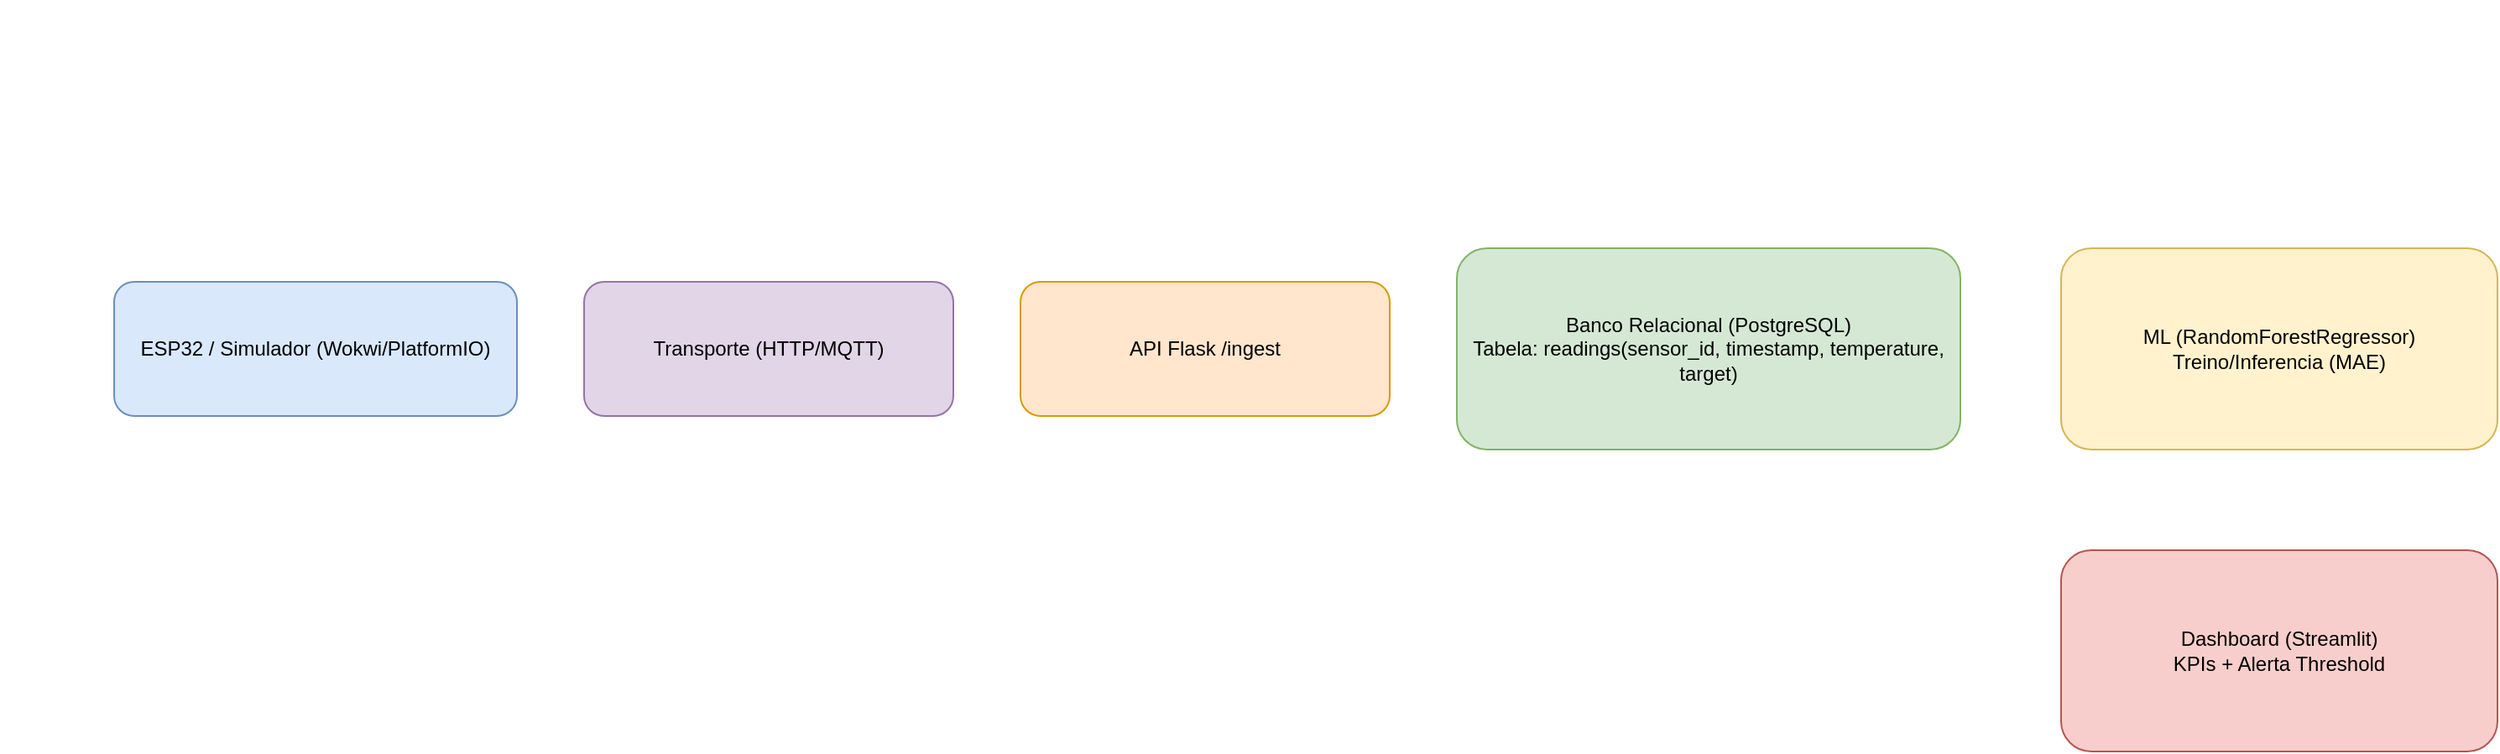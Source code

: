 <mxfile version="22.0.3">
  <diagram id="iot-arch" name="Arquitetura MVP">
    <mxGraphModel dx="1324" dy="744" grid="1" gridSize="10" guides="1" tooltips="1" connect="1" arrows="1" fold="1" page="1" pageScale="1" pageWidth="1600" pageHeight="1000" math="0" shadow="0">
      <root>
        <mxCell id="0"/>
        <mxCell id="1" parent="0"/>
        <mxCell id="n1" value="ESP32 / Simulador (Wokwi/PlatformIO)" style="rounded=1;whiteSpace=wrap;html=1;fillColor=#dae8fc;strokeColor=#6c8ebf;" vertex="1" parent="1">
          <mxGeometry x="60" y="160" width="240" height="80" as="geometry"/>
        </mxCell>
        <mxCell id="n2" value="Transporte (HTTP/MQTT)" style="rounded=1;whiteSpace=wrap;html=1;fillColor=#e1d5e7;strokeColor=#9673a6;" vertex="1" parent="1">
          <mxGeometry x="340" y="160" width="220" height="80" as="geometry"/>
        </mxCell>
        <mxCell id="n3" value="API Flask /ingest" style="rounded=1;whiteSpace=wrap;html=1;fillColor=#ffe6cc;strokeColor=#d79b00;" vertex="1" parent="1">
          <mxGeometry x="600" y="160" width="220" height="80" as="geometry"/>
        </mxCell>
        <mxCell id="n4" value="Banco Relacional (PostgreSQL)&#xa;Tabela: readings(sensor_id, timestamp, temperature, target)" style="rounded=1;whiteSpace=wrap;html=1;fillColor=#d5e8d4;strokeColor=#82b366;" vertex="1" parent="1">
          <mxGeometry x="860" y="140" width="300" height="120" as="geometry"/>
        </mxCell>
        <mxCell id="n5" value="ML (RandomForestRegressor)&#xa;Treino/Inferencia (MAE)" style="rounded=1;whiteSpace=wrap;html=1;fillColor=#fff2cc;strokeColor=#d6b656;" vertex="1" parent="1">
          <mxGeometry x="1220" y="140" width="260" height="120" as="geometry"/>
        </mxCell>
        <mxCell id="n6" value="Dashboard (Streamlit)&#xa;KPIs + Alerta Threshold" style="rounded=1;whiteSpace=wrap;html=1;fillColor=#f8cecc;strokeColor=#b85450;" vertex="1" parent="1">
          <mxGeometry x="1220" y="320" width="260" height="120" as="geometry"/>
        </mxCell>
        <mxCell id="e1" edge="1" parent="1" source="n1" target="n2" style="endArrow=classic;strokeWidth=2;"/>
        <mxCell id="e2" edge="1" parent="1" source="n2" target="n3" style="endArrow=classic;strokeWidth=2;"/>
        <mxCell id="e3" edge="1" parent="1" source="n3" target="n4" style="endArrow=classic;strokeWidth=2;"/>
        <mxCell id="e4" edge="1" parent="1" source="n4" target="n5" style="endArrow=classic;strokeWidth=2;"/>
        <mxCell id="e5" edge="1" parent="1" source="n5" target="n6" style="endArrow=classic;strokeWidth=2;"/>
        <mxCell id="e6" edge="1" parent="1" source="n4" target="n6" style="endArrow=classic;dashed=1;strokeWidth=2;"/>
      </root>
    </mxGraphModel>
  </diagram>
</mxfile>
